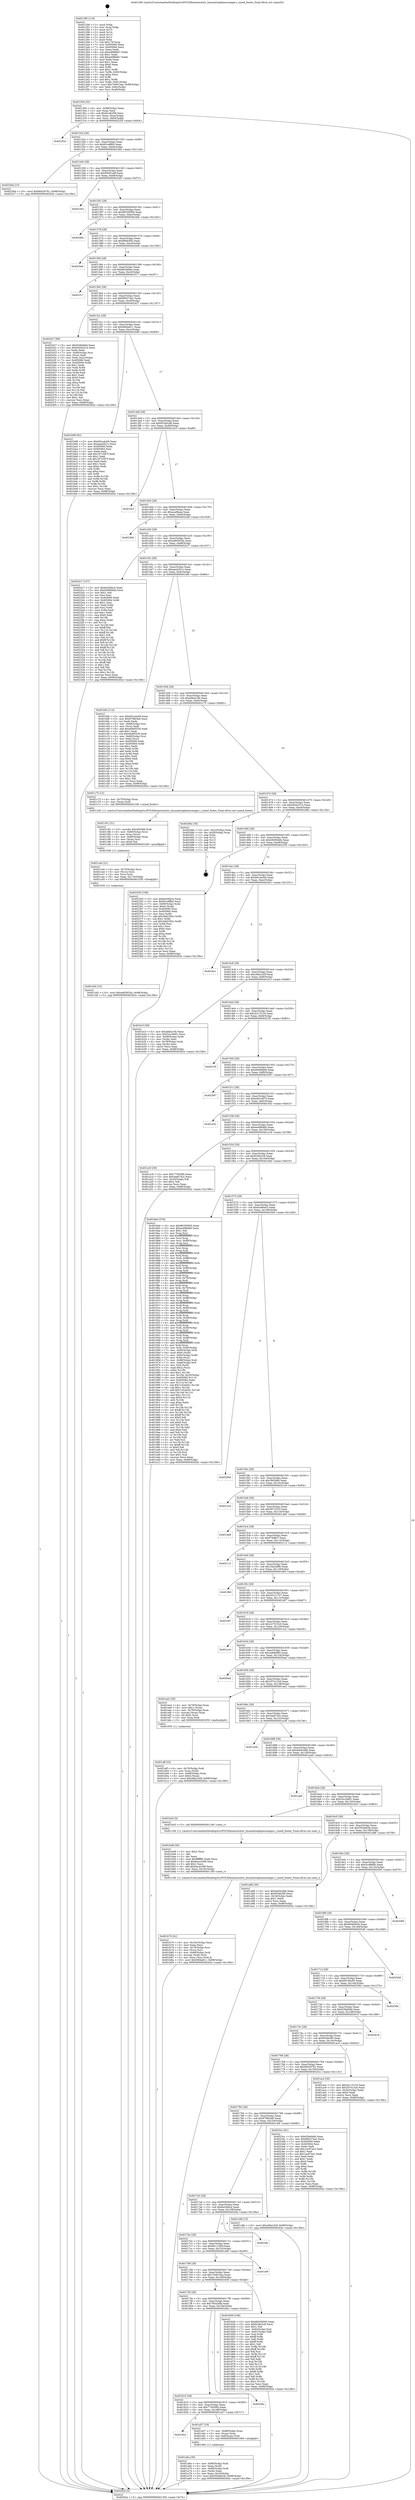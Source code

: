 digraph "0x401290" {
  label = "0x401290 (/mnt/c/Users/mathe/Desktop/tcc/POCII/binaries/extr_linuxnetcephmessenger.c_sizeof_footer_Final-ollvm.out::main(0))"
  labelloc = "t"
  node[shape=record]

  Entry [label="",width=0.3,height=0.3,shape=circle,fillcolor=black,style=filled]
  "0x401304" [label="{
     0x401304 [32]\l
     | [instrs]\l
     &nbsp;&nbsp;0x401304 \<+6\>: mov -0x98(%rbp),%eax\l
     &nbsp;&nbsp;0x40130a \<+2\>: mov %eax,%ecx\l
     &nbsp;&nbsp;0x40130c \<+6\>: sub $0x81a8cf36,%ecx\l
     &nbsp;&nbsp;0x401312 \<+6\>: mov %eax,-0xac(%rbp)\l
     &nbsp;&nbsp;0x401318 \<+6\>: mov %ecx,-0xb0(%rbp)\l
     &nbsp;&nbsp;0x40131e \<+6\>: je 000000000040225d \<main+0xfcd\>\l
  }"]
  "0x40225d" [label="{
     0x40225d\l
  }", style=dashed]
  "0x401324" [label="{
     0x401324 [28]\l
     | [instrs]\l
     &nbsp;&nbsp;0x401324 \<+5\>: jmp 0000000000401329 \<main+0x99\>\l
     &nbsp;&nbsp;0x401329 \<+6\>: mov -0xac(%rbp),%eax\l
     &nbsp;&nbsp;0x40132f \<+5\>: sub $0x81e4ffd4,%eax\l
     &nbsp;&nbsp;0x401334 \<+6\>: mov %eax,-0xb4(%rbp)\l
     &nbsp;&nbsp;0x40133a \<+6\>: je 00000000004023bd \<main+0x112d\>\l
  }"]
  Exit [label="",width=0.3,height=0.3,shape=circle,fillcolor=black,style=filled,peripheries=2]
  "0x4023bd" [label="{
     0x4023bd [15]\l
     | [instrs]\l
     &nbsp;&nbsp;0x4023bd \<+10\>: movl $0x66430761,-0x98(%rbp)\l
     &nbsp;&nbsp;0x4023c7 \<+5\>: jmp 000000000040262e \<main+0x139e\>\l
  }"]
  "0x401340" [label="{
     0x401340 [28]\l
     | [instrs]\l
     &nbsp;&nbsp;0x401340 \<+5\>: jmp 0000000000401345 \<main+0xb5\>\l
     &nbsp;&nbsp;0x401345 \<+6\>: mov -0xac(%rbp),%eax\l
     &nbsp;&nbsp;0x40134b \<+5\>: sub $0x83001a0f,%eax\l
     &nbsp;&nbsp;0x401350 \<+6\>: mov %eax,-0xb8(%rbp)\l
     &nbsp;&nbsp;0x401356 \<+6\>: je 0000000000402202 \<main+0xf72\>\l
  }"]
  "0x401cb5" [label="{
     0x401cb5 [15]\l
     | [instrs]\l
     &nbsp;&nbsp;0x401cb5 \<+10\>: movl $0xad65925a,-0x98(%rbp)\l
     &nbsp;&nbsp;0x401cbf \<+5\>: jmp 000000000040262e \<main+0x139e\>\l
  }"]
  "0x402202" [label="{
     0x402202\l
  }", style=dashed]
  "0x40135c" [label="{
     0x40135c [28]\l
     | [instrs]\l
     &nbsp;&nbsp;0x40135c \<+5\>: jmp 0000000000401361 \<main+0xd1\>\l
     &nbsp;&nbsp;0x401361 \<+6\>: mov -0xac(%rbp),%eax\l
     &nbsp;&nbsp;0x401367 \<+5\>: sub $0x86358595,%eax\l
     &nbsp;&nbsp;0x40136c \<+6\>: mov %eax,-0xbc(%rbp)\l
     &nbsp;&nbsp;0x401372 \<+6\>: je 000000000040249c \<main+0x120c\>\l
  }"]
  "0x401ca0" [label="{
     0x401ca0 [21]\l
     | [instrs]\l
     &nbsp;&nbsp;0x401ca0 \<+4\>: mov -0x70(%rbp),%rcx\l
     &nbsp;&nbsp;0x401ca4 \<+3\>: mov (%rcx),%rcx\l
     &nbsp;&nbsp;0x401ca7 \<+3\>: mov %rcx,%rdi\l
     &nbsp;&nbsp;0x401caa \<+6\>: mov %eax,-0x170(%rbp)\l
     &nbsp;&nbsp;0x401cb0 \<+5\>: call 0000000000401030 \<free@plt\>\l
     | [calls]\l
     &nbsp;&nbsp;0x401030 \{1\} (unknown)\l
  }"]
  "0x40249c" [label="{
     0x40249c\l
  }", style=dashed]
  "0x401378" [label="{
     0x401378 [28]\l
     | [instrs]\l
     &nbsp;&nbsp;0x401378 \<+5\>: jmp 000000000040137d \<main+0xed\>\l
     &nbsp;&nbsp;0x40137d \<+6\>: mov -0xac(%rbp),%eax\l
     &nbsp;&nbsp;0x401383 \<+5\>: sub $0x89bfcf05,%eax\l
     &nbsp;&nbsp;0x401388 \<+6\>: mov %eax,-0xc0(%rbp)\l
     &nbsp;&nbsp;0x40138e \<+6\>: je 00000000004025e6 \<main+0x1356\>\l
  }"]
  "0x401c81" [label="{
     0x401c81 [31]\l
     | [instrs]\l
     &nbsp;&nbsp;0x401c81 \<+10\>: movabs $0x4030d6,%rdi\l
     &nbsp;&nbsp;0x401c8b \<+4\>: mov -0x60(%rbp),%rcx\l
     &nbsp;&nbsp;0x401c8f \<+3\>: mov %rax,(%rcx)\l
     &nbsp;&nbsp;0x401c92 \<+4\>: mov -0x60(%rbp),%rax\l
     &nbsp;&nbsp;0x401c96 \<+3\>: mov (%rax),%rsi\l
     &nbsp;&nbsp;0x401c99 \<+2\>: mov $0x0,%al\l
     &nbsp;&nbsp;0x401c9b \<+5\>: call 0000000000401040 \<printf@plt\>\l
     | [calls]\l
     &nbsp;&nbsp;0x401040 \{1\} (unknown)\l
  }"]
  "0x4025e6" [label="{
     0x4025e6\l
  }", style=dashed]
  "0x401394" [label="{
     0x401394 [28]\l
     | [instrs]\l
     &nbsp;&nbsp;0x401394 \<+5\>: jmp 0000000000401399 \<main+0x109\>\l
     &nbsp;&nbsp;0x401399 \<+6\>: mov -0xac(%rbp),%eax\l
     &nbsp;&nbsp;0x40139f \<+5\>: sub $0x8a546faa,%eax\l
     &nbsp;&nbsp;0x4013a4 \<+6\>: mov %eax,-0xc4(%rbp)\l
     &nbsp;&nbsp;0x4013aa \<+6\>: je 0000000000401f17 \<main+0xc87\>\l
  }"]
  "0x401b70" [label="{
     0x401b70 [41]\l
     | [instrs]\l
     &nbsp;&nbsp;0x401b70 \<+6\>: mov -0x16c(%rbp),%ecx\l
     &nbsp;&nbsp;0x401b76 \<+3\>: imul %eax,%ecx\l
     &nbsp;&nbsp;0x401b79 \<+4\>: mov -0x70(%rbp),%rsi\l
     &nbsp;&nbsp;0x401b7d \<+3\>: mov (%rsi),%rsi\l
     &nbsp;&nbsp;0x401b80 \<+4\>: mov -0x68(%rbp),%rdi\l
     &nbsp;&nbsp;0x401b84 \<+3\>: movslq (%rdi),%rdi\l
     &nbsp;&nbsp;0x401b87 \<+3\>: mov %ecx,(%rsi,%rdi,4)\l
     &nbsp;&nbsp;0x401b8a \<+10\>: movl $0x94f4a811,-0x98(%rbp)\l
     &nbsp;&nbsp;0x401b94 \<+5\>: jmp 000000000040262e \<main+0x139e\>\l
  }"]
  "0x401f17" [label="{
     0x401f17\l
  }", style=dashed]
  "0x4013b0" [label="{
     0x4013b0 [28]\l
     | [instrs]\l
     &nbsp;&nbsp;0x4013b0 \<+5\>: jmp 00000000004013b5 \<main+0x125\>\l
     &nbsp;&nbsp;0x4013b5 \<+6\>: mov -0xac(%rbp),%eax\l
     &nbsp;&nbsp;0x4013bb \<+5\>: sub $0x90b374a2,%eax\l
     &nbsp;&nbsp;0x4013c0 \<+6\>: mov %eax,-0xc8(%rbp)\l
     &nbsp;&nbsp;0x4013c6 \<+6\>: je 0000000000402427 \<main+0x1197\>\l
  }"]
  "0x401b48" [label="{
     0x401b48 [40]\l
     | [instrs]\l
     &nbsp;&nbsp;0x401b48 \<+5\>: mov $0x2,%ecx\l
     &nbsp;&nbsp;0x401b4d \<+1\>: cltd\l
     &nbsp;&nbsp;0x401b4e \<+2\>: idiv %ecx\l
     &nbsp;&nbsp;0x401b50 \<+6\>: imul $0xfffffffe,%edx,%ecx\l
     &nbsp;&nbsp;0x401b56 \<+6\>: sub $0xbeca3c98,%ecx\l
     &nbsp;&nbsp;0x401b5c \<+3\>: add $0x1,%ecx\l
     &nbsp;&nbsp;0x401b5f \<+6\>: add $0xbeca3c98,%ecx\l
     &nbsp;&nbsp;0x401b65 \<+6\>: mov %ecx,-0x16c(%rbp)\l
     &nbsp;&nbsp;0x401b6b \<+5\>: call 0000000000401160 \<next_i\>\l
     | [calls]\l
     &nbsp;&nbsp;0x401160 \{1\} (/mnt/c/Users/mathe/Desktop/tcc/POCII/binaries/extr_linuxnetcephmessenger.c_sizeof_footer_Final-ollvm.out::next_i)\l
  }"]
  "0x402427" [label="{
     0x402427 [99]\l
     | [instrs]\l
     &nbsp;&nbsp;0x402427 \<+5\>: mov $0x628ef44b,%eax\l
     &nbsp;&nbsp;0x40242c \<+5\>: mov $0xb4442514,%ecx\l
     &nbsp;&nbsp;0x402431 \<+2\>: xor %edx,%edx\l
     &nbsp;&nbsp;0x402433 \<+7\>: mov -0x90(%rbp),%rsi\l
     &nbsp;&nbsp;0x40243a \<+2\>: mov (%rsi),%edi\l
     &nbsp;&nbsp;0x40243c \<+3\>: mov %edi,-0x2c(%rbp)\l
     &nbsp;&nbsp;0x40243f \<+7\>: mov 0x405060,%edi\l
     &nbsp;&nbsp;0x402446 \<+8\>: mov 0x405064,%r8d\l
     &nbsp;&nbsp;0x40244e \<+3\>: sub $0x1,%edx\l
     &nbsp;&nbsp;0x402451 \<+3\>: mov %edi,%r9d\l
     &nbsp;&nbsp;0x402454 \<+3\>: add %edx,%r9d\l
     &nbsp;&nbsp;0x402457 \<+4\>: imul %r9d,%edi\l
     &nbsp;&nbsp;0x40245b \<+3\>: and $0x1,%edi\l
     &nbsp;&nbsp;0x40245e \<+3\>: cmp $0x0,%edi\l
     &nbsp;&nbsp;0x402461 \<+4\>: sete %r10b\l
     &nbsp;&nbsp;0x402465 \<+4\>: cmp $0xa,%r8d\l
     &nbsp;&nbsp;0x402469 \<+4\>: setl %r11b\l
     &nbsp;&nbsp;0x40246d \<+3\>: mov %r10b,%bl\l
     &nbsp;&nbsp;0x402470 \<+3\>: and %r11b,%bl\l
     &nbsp;&nbsp;0x402473 \<+3\>: xor %r11b,%r10b\l
     &nbsp;&nbsp;0x402476 \<+3\>: or %r10b,%bl\l
     &nbsp;&nbsp;0x402479 \<+3\>: test $0x1,%bl\l
     &nbsp;&nbsp;0x40247c \<+3\>: cmovne %ecx,%eax\l
     &nbsp;&nbsp;0x40247f \<+6\>: mov %eax,-0x98(%rbp)\l
     &nbsp;&nbsp;0x402485 \<+5\>: jmp 000000000040262e \<main+0x139e\>\l
  }"]
  "0x4013cc" [label="{
     0x4013cc [28]\l
     | [instrs]\l
     &nbsp;&nbsp;0x4013cc \<+5\>: jmp 00000000004013d1 \<main+0x141\>\l
     &nbsp;&nbsp;0x4013d1 \<+6\>: mov -0xac(%rbp),%eax\l
     &nbsp;&nbsp;0x4013d7 \<+5\>: sub $0x94f4a811,%eax\l
     &nbsp;&nbsp;0x4013dc \<+6\>: mov %eax,-0xcc(%rbp)\l
     &nbsp;&nbsp;0x4013e2 \<+6\>: je 0000000000401b99 \<main+0x909\>\l
  }"]
  "0x401aff" [label="{
     0x401aff [32]\l
     | [instrs]\l
     &nbsp;&nbsp;0x401aff \<+4\>: mov -0x70(%rbp),%rdi\l
     &nbsp;&nbsp;0x401b03 \<+3\>: mov %rax,(%rdi)\l
     &nbsp;&nbsp;0x401b06 \<+4\>: mov -0x68(%rbp),%rax\l
     &nbsp;&nbsp;0x401b0a \<+6\>: movl $0x0,(%rax)\l
     &nbsp;&nbsp;0x401b10 \<+10\>: movl $0xc66a1b5f,-0x98(%rbp)\l
     &nbsp;&nbsp;0x401b1a \<+5\>: jmp 000000000040262e \<main+0x139e\>\l
  }"]
  "0x401b99" [label="{
     0x401b99 [91]\l
     | [instrs]\l
     &nbsp;&nbsp;0x401b99 \<+5\>: mov $0xb91a4cb9,%eax\l
     &nbsp;&nbsp;0x401b9e \<+5\>: mov $0xaea5d21c,%ecx\l
     &nbsp;&nbsp;0x401ba3 \<+7\>: mov 0x405060,%edx\l
     &nbsp;&nbsp;0x401baa \<+7\>: mov 0x405064,%esi\l
     &nbsp;&nbsp;0x401bb1 \<+2\>: mov %edx,%edi\l
     &nbsp;&nbsp;0x401bb3 \<+6\>: add $0x1872587f,%edi\l
     &nbsp;&nbsp;0x401bb9 \<+3\>: sub $0x1,%edi\l
     &nbsp;&nbsp;0x401bbc \<+6\>: sub $0x1872587f,%edi\l
     &nbsp;&nbsp;0x401bc2 \<+3\>: imul %edi,%edx\l
     &nbsp;&nbsp;0x401bc5 \<+3\>: and $0x1,%edx\l
     &nbsp;&nbsp;0x401bc8 \<+3\>: cmp $0x0,%edx\l
     &nbsp;&nbsp;0x401bcb \<+4\>: sete %r8b\l
     &nbsp;&nbsp;0x401bcf \<+3\>: cmp $0xa,%esi\l
     &nbsp;&nbsp;0x401bd2 \<+4\>: setl %r9b\l
     &nbsp;&nbsp;0x401bd6 \<+3\>: mov %r8b,%r10b\l
     &nbsp;&nbsp;0x401bd9 \<+3\>: and %r9b,%r10b\l
     &nbsp;&nbsp;0x401bdc \<+3\>: xor %r9b,%r8b\l
     &nbsp;&nbsp;0x401bdf \<+3\>: or %r8b,%r10b\l
     &nbsp;&nbsp;0x401be2 \<+4\>: test $0x1,%r10b\l
     &nbsp;&nbsp;0x401be6 \<+3\>: cmovne %ecx,%eax\l
     &nbsp;&nbsp;0x401be9 \<+6\>: mov %eax,-0x98(%rbp)\l
     &nbsp;&nbsp;0x401bef \<+5\>: jmp 000000000040262e \<main+0x139e\>\l
  }"]
  "0x4013e8" [label="{
     0x4013e8 [28]\l
     | [instrs]\l
     &nbsp;&nbsp;0x4013e8 \<+5\>: jmp 00000000004013ed \<main+0x15d\>\l
     &nbsp;&nbsp;0x4013ed \<+6\>: mov -0xac(%rbp),%eax\l
     &nbsp;&nbsp;0x4013f3 \<+5\>: sub $0x953e5cd8,%eax\l
     &nbsp;&nbsp;0x4013f8 \<+6\>: mov %eax,-0xd0(%rbp)\l
     &nbsp;&nbsp;0x4013fe \<+6\>: je 0000000000401d1f \<main+0xa8f\>\l
  }"]
  "0x401a6a" [label="{
     0x401a6a [30]\l
     | [instrs]\l
     &nbsp;&nbsp;0x401a6a \<+4\>: mov -0x80(%rbp),%rdi\l
     &nbsp;&nbsp;0x401a6e \<+2\>: mov %eax,(%rdi)\l
     &nbsp;&nbsp;0x401a70 \<+4\>: mov -0x80(%rbp),%rdi\l
     &nbsp;&nbsp;0x401a74 \<+2\>: mov (%rdi),%eax\l
     &nbsp;&nbsp;0x401a76 \<+3\>: mov %eax,-0x34(%rbp)\l
     &nbsp;&nbsp;0x401a79 \<+10\>: movl $0x593ebb3b,-0x98(%rbp)\l
     &nbsp;&nbsp;0x401a83 \<+5\>: jmp 000000000040262e \<main+0x139e\>\l
  }"]
  "0x401d1f" [label="{
     0x401d1f\l
  }", style=dashed]
  "0x401404" [label="{
     0x401404 [28]\l
     | [instrs]\l
     &nbsp;&nbsp;0x401404 \<+5\>: jmp 0000000000401409 \<main+0x179\>\l
     &nbsp;&nbsp;0x401409 \<+6\>: mov -0xac(%rbp),%eax\l
     &nbsp;&nbsp;0x40140f \<+5\>: sub $0xacaf6aea,%eax\l
     &nbsp;&nbsp;0x401414 \<+6\>: mov %eax,-0xd4(%rbp)\l
     &nbsp;&nbsp;0x40141a \<+6\>: je 00000000004022b8 \<main+0x1028\>\l
  }"]
  "0x40182c" [label="{
     0x40182c\l
  }", style=dashed]
  "0x4022b8" [label="{
     0x4022b8\l
  }", style=dashed]
  "0x401420" [label="{
     0x401420 [28]\l
     | [instrs]\l
     &nbsp;&nbsp;0x401420 \<+5\>: jmp 0000000000401425 \<main+0x195\>\l
     &nbsp;&nbsp;0x401425 \<+6\>: mov -0xac(%rbp),%eax\l
     &nbsp;&nbsp;0x40142b \<+5\>: sub $0xad65925a,%eax\l
     &nbsp;&nbsp;0x401430 \<+6\>: mov %eax,-0xd8(%rbp)\l
     &nbsp;&nbsp;0x401436 \<+6\>: je 00000000004022c7 \<main+0x1037\>\l
  }"]
  "0x401a57" [label="{
     0x401a57 [19]\l
     | [instrs]\l
     &nbsp;&nbsp;0x401a57 \<+7\>: mov -0x88(%rbp),%rax\l
     &nbsp;&nbsp;0x401a5e \<+3\>: mov (%rax),%rax\l
     &nbsp;&nbsp;0x401a61 \<+4\>: mov 0x8(%rax),%rdi\l
     &nbsp;&nbsp;0x401a65 \<+5\>: call 0000000000401060 \<atoi@plt\>\l
     | [calls]\l
     &nbsp;&nbsp;0x401060 \{1\} (unknown)\l
  }"]
  "0x4022c7" [label="{
     0x4022c7 [137]\l
     | [instrs]\l
     &nbsp;&nbsp;0x4022c7 \<+5\>: mov $0x6a26fac4,%eax\l
     &nbsp;&nbsp;0x4022cc \<+5\>: mov $0xb5690dd4,%ecx\l
     &nbsp;&nbsp;0x4022d1 \<+2\>: mov $0x1,%dl\l
     &nbsp;&nbsp;0x4022d3 \<+2\>: xor %esi,%esi\l
     &nbsp;&nbsp;0x4022d5 \<+7\>: mov 0x405060,%edi\l
     &nbsp;&nbsp;0x4022dc \<+8\>: mov 0x405064,%r8d\l
     &nbsp;&nbsp;0x4022e4 \<+3\>: sub $0x1,%esi\l
     &nbsp;&nbsp;0x4022e7 \<+3\>: mov %edi,%r9d\l
     &nbsp;&nbsp;0x4022ea \<+3\>: add %esi,%r9d\l
     &nbsp;&nbsp;0x4022ed \<+4\>: imul %r9d,%edi\l
     &nbsp;&nbsp;0x4022f1 \<+3\>: and $0x1,%edi\l
     &nbsp;&nbsp;0x4022f4 \<+3\>: cmp $0x0,%edi\l
     &nbsp;&nbsp;0x4022f7 \<+4\>: sete %r10b\l
     &nbsp;&nbsp;0x4022fb \<+4\>: cmp $0xa,%r8d\l
     &nbsp;&nbsp;0x4022ff \<+4\>: setl %r11b\l
     &nbsp;&nbsp;0x402303 \<+3\>: mov %r10b,%bl\l
     &nbsp;&nbsp;0x402306 \<+3\>: xor $0xff,%bl\l
     &nbsp;&nbsp;0x402309 \<+3\>: mov %r11b,%r14b\l
     &nbsp;&nbsp;0x40230c \<+4\>: xor $0xff,%r14b\l
     &nbsp;&nbsp;0x402310 \<+3\>: xor $0x1,%dl\l
     &nbsp;&nbsp;0x402313 \<+3\>: mov %bl,%r15b\l
     &nbsp;&nbsp;0x402316 \<+4\>: and $0xff,%r15b\l
     &nbsp;&nbsp;0x40231a \<+3\>: and %dl,%r10b\l
     &nbsp;&nbsp;0x40231d \<+3\>: mov %r14b,%r12b\l
     &nbsp;&nbsp;0x402320 \<+4\>: and $0xff,%r12b\l
     &nbsp;&nbsp;0x402324 \<+3\>: and %dl,%r11b\l
     &nbsp;&nbsp;0x402327 \<+3\>: or %r10b,%r15b\l
     &nbsp;&nbsp;0x40232a \<+3\>: or %r11b,%r12b\l
     &nbsp;&nbsp;0x40232d \<+3\>: xor %r12b,%r15b\l
     &nbsp;&nbsp;0x402330 \<+3\>: or %r14b,%bl\l
     &nbsp;&nbsp;0x402333 \<+3\>: xor $0xff,%bl\l
     &nbsp;&nbsp;0x402336 \<+3\>: or $0x1,%dl\l
     &nbsp;&nbsp;0x402339 \<+2\>: and %dl,%bl\l
     &nbsp;&nbsp;0x40233b \<+3\>: or %bl,%r15b\l
     &nbsp;&nbsp;0x40233e \<+4\>: test $0x1,%r15b\l
     &nbsp;&nbsp;0x402342 \<+3\>: cmovne %ecx,%eax\l
     &nbsp;&nbsp;0x402345 \<+6\>: mov %eax,-0x98(%rbp)\l
     &nbsp;&nbsp;0x40234b \<+5\>: jmp 000000000040262e \<main+0x139e\>\l
  }"]
  "0x40143c" [label="{
     0x40143c [28]\l
     | [instrs]\l
     &nbsp;&nbsp;0x40143c \<+5\>: jmp 0000000000401441 \<main+0x1b1\>\l
     &nbsp;&nbsp;0x401441 \<+6\>: mov -0xac(%rbp),%eax\l
     &nbsp;&nbsp;0x401447 \<+5\>: sub $0xaea5d21c,%eax\l
     &nbsp;&nbsp;0x40144c \<+6\>: mov %eax,-0xdc(%rbp)\l
     &nbsp;&nbsp;0x401452 \<+6\>: je 0000000000401bf4 \<main+0x964\>\l
  }"]
  "0x401810" [label="{
     0x401810 [28]\l
     | [instrs]\l
     &nbsp;&nbsp;0x401810 \<+5\>: jmp 0000000000401815 \<main+0x585\>\l
     &nbsp;&nbsp;0x401815 \<+6\>: mov -0xac(%rbp),%eax\l
     &nbsp;&nbsp;0x40181b \<+5\>: sub $0x773630f4,%eax\l
     &nbsp;&nbsp;0x401820 \<+6\>: mov %eax,-0x168(%rbp)\l
     &nbsp;&nbsp;0x401826 \<+6\>: je 0000000000401a57 \<main+0x7c7\>\l
  }"]
  "0x401bf4" [label="{
     0x401bf4 [114]\l
     | [instrs]\l
     &nbsp;&nbsp;0x401bf4 \<+5\>: mov $0xb91a4cb9,%eax\l
     &nbsp;&nbsp;0x401bf9 \<+5\>: mov $0x67f9b3e8,%ecx\l
     &nbsp;&nbsp;0x401bfe \<+2\>: xor %edx,%edx\l
     &nbsp;&nbsp;0x401c00 \<+4\>: mov -0x68(%rbp),%rsi\l
     &nbsp;&nbsp;0x401c04 \<+2\>: mov (%rsi),%edi\l
     &nbsp;&nbsp;0x401c06 \<+6\>: add $0xe8485530,%edi\l
     &nbsp;&nbsp;0x401c0c \<+3\>: add $0x1,%edi\l
     &nbsp;&nbsp;0x401c0f \<+6\>: sub $0xe8485530,%edi\l
     &nbsp;&nbsp;0x401c15 \<+4\>: mov -0x68(%rbp),%rsi\l
     &nbsp;&nbsp;0x401c19 \<+2\>: mov %edi,(%rsi)\l
     &nbsp;&nbsp;0x401c1b \<+7\>: mov 0x405060,%edi\l
     &nbsp;&nbsp;0x401c22 \<+8\>: mov 0x405064,%r8d\l
     &nbsp;&nbsp;0x401c2a \<+3\>: sub $0x1,%edx\l
     &nbsp;&nbsp;0x401c2d \<+3\>: mov %edi,%r9d\l
     &nbsp;&nbsp;0x401c30 \<+3\>: add %edx,%r9d\l
     &nbsp;&nbsp;0x401c33 \<+4\>: imul %r9d,%edi\l
     &nbsp;&nbsp;0x401c37 \<+3\>: and $0x1,%edi\l
     &nbsp;&nbsp;0x401c3a \<+3\>: cmp $0x0,%edi\l
     &nbsp;&nbsp;0x401c3d \<+4\>: sete %r10b\l
     &nbsp;&nbsp;0x401c41 \<+4\>: cmp $0xa,%r8d\l
     &nbsp;&nbsp;0x401c45 \<+4\>: setl %r11b\l
     &nbsp;&nbsp;0x401c49 \<+3\>: mov %r10b,%bl\l
     &nbsp;&nbsp;0x401c4c \<+3\>: and %r11b,%bl\l
     &nbsp;&nbsp;0x401c4f \<+3\>: xor %r11b,%r10b\l
     &nbsp;&nbsp;0x401c52 \<+3\>: or %r10b,%bl\l
     &nbsp;&nbsp;0x401c55 \<+3\>: test $0x1,%bl\l
     &nbsp;&nbsp;0x401c58 \<+3\>: cmovne %ecx,%eax\l
     &nbsp;&nbsp;0x401c5b \<+6\>: mov %eax,-0x98(%rbp)\l
     &nbsp;&nbsp;0x401c61 \<+5\>: jmp 000000000040262e \<main+0x139e\>\l
  }"]
  "0x401458" [label="{
     0x401458 [28]\l
     | [instrs]\l
     &nbsp;&nbsp;0x401458 \<+5\>: jmp 000000000040145d \<main+0x1cd\>\l
     &nbsp;&nbsp;0x40145d \<+6\>: mov -0xac(%rbp),%eax\l
     &nbsp;&nbsp;0x401463 \<+5\>: sub $0xafde2c5b,%eax\l
     &nbsp;&nbsp;0x401468 \<+6\>: mov %eax,-0xe0(%rbp)\l
     &nbsp;&nbsp;0x40146e \<+6\>: je 0000000000401c75 \<main+0x9e5\>\l
  }"]
  "0x4020bc" [label="{
     0x4020bc\l
  }", style=dashed]
  "0x401c75" [label="{
     0x401c75 [12]\l
     | [instrs]\l
     &nbsp;&nbsp;0x401c75 \<+4\>: mov -0x70(%rbp),%rax\l
     &nbsp;&nbsp;0x401c79 \<+3\>: mov (%rax),%rdi\l
     &nbsp;&nbsp;0x401c7c \<+5\>: call 0000000000401240 \<sizeof_footer\>\l
     | [calls]\l
     &nbsp;&nbsp;0x401240 \{1\} (/mnt/c/Users/mathe/Desktop/tcc/POCII/binaries/extr_linuxnetcephmessenger.c_sizeof_footer_Final-ollvm.out::sizeof_footer)\l
  }"]
  "0x401474" [label="{
     0x401474 [28]\l
     | [instrs]\l
     &nbsp;&nbsp;0x401474 \<+5\>: jmp 0000000000401479 \<main+0x1e9\>\l
     &nbsp;&nbsp;0x401479 \<+6\>: mov -0xac(%rbp),%eax\l
     &nbsp;&nbsp;0x40147f \<+5\>: sub $0xb4442514,%eax\l
     &nbsp;&nbsp;0x401484 \<+6\>: mov %eax,-0xe4(%rbp)\l
     &nbsp;&nbsp;0x40148a \<+6\>: je 000000000040248a \<main+0x11fa\>\l
  }"]
  "0x401290" [label="{
     0x401290 [116]\l
     | [instrs]\l
     &nbsp;&nbsp;0x401290 \<+1\>: push %rbp\l
     &nbsp;&nbsp;0x401291 \<+3\>: mov %rsp,%rbp\l
     &nbsp;&nbsp;0x401294 \<+2\>: push %r15\l
     &nbsp;&nbsp;0x401296 \<+2\>: push %r14\l
     &nbsp;&nbsp;0x401298 \<+2\>: push %r13\l
     &nbsp;&nbsp;0x40129a \<+2\>: push %r12\l
     &nbsp;&nbsp;0x40129c \<+1\>: push %rbx\l
     &nbsp;&nbsp;0x40129d \<+7\>: sub $0x178,%rsp\l
     &nbsp;&nbsp;0x4012a4 \<+7\>: mov 0x405060,%eax\l
     &nbsp;&nbsp;0x4012ab \<+7\>: mov 0x405064,%ecx\l
     &nbsp;&nbsp;0x4012b2 \<+2\>: mov %eax,%edx\l
     &nbsp;&nbsp;0x4012b4 \<+6\>: sub $0xe498b8a7,%edx\l
     &nbsp;&nbsp;0x4012ba \<+3\>: sub $0x1,%edx\l
     &nbsp;&nbsp;0x4012bd \<+6\>: add $0xe498b8a7,%edx\l
     &nbsp;&nbsp;0x4012c3 \<+3\>: imul %edx,%eax\l
     &nbsp;&nbsp;0x4012c6 \<+3\>: and $0x1,%eax\l
     &nbsp;&nbsp;0x4012c9 \<+3\>: cmp $0x0,%eax\l
     &nbsp;&nbsp;0x4012cc \<+4\>: sete %r8b\l
     &nbsp;&nbsp;0x4012d0 \<+4\>: and $0x1,%r8b\l
     &nbsp;&nbsp;0x4012d4 \<+7\>: mov %r8b,-0x92(%rbp)\l
     &nbsp;&nbsp;0x4012db \<+3\>: cmp $0xa,%ecx\l
     &nbsp;&nbsp;0x4012de \<+4\>: setl %r8b\l
     &nbsp;&nbsp;0x4012e2 \<+4\>: and $0x1,%r8b\l
     &nbsp;&nbsp;0x4012e6 \<+7\>: mov %r8b,-0x91(%rbp)\l
     &nbsp;&nbsp;0x4012ed \<+10\>: movl $0x744815aa,-0x98(%rbp)\l
     &nbsp;&nbsp;0x4012f7 \<+6\>: mov %edi,-0x9c(%rbp)\l
     &nbsp;&nbsp;0x4012fd \<+7\>: mov %rsi,-0xa8(%rbp)\l
  }"]
  "0x40248a" [label="{
     0x40248a [18]\l
     | [instrs]\l
     &nbsp;&nbsp;0x40248a \<+3\>: mov -0x2c(%rbp),%eax\l
     &nbsp;&nbsp;0x40248d \<+4\>: lea -0x28(%rbp),%rsp\l
     &nbsp;&nbsp;0x402491 \<+1\>: pop %rbx\l
     &nbsp;&nbsp;0x402492 \<+2\>: pop %r12\l
     &nbsp;&nbsp;0x402494 \<+2\>: pop %r13\l
     &nbsp;&nbsp;0x402496 \<+2\>: pop %r14\l
     &nbsp;&nbsp;0x402498 \<+2\>: pop %r15\l
     &nbsp;&nbsp;0x40249a \<+1\>: pop %rbp\l
     &nbsp;&nbsp;0x40249b \<+1\>: ret\l
  }"]
  "0x401490" [label="{
     0x401490 [28]\l
     | [instrs]\l
     &nbsp;&nbsp;0x401490 \<+5\>: jmp 0000000000401495 \<main+0x205\>\l
     &nbsp;&nbsp;0x401495 \<+6\>: mov -0xac(%rbp),%eax\l
     &nbsp;&nbsp;0x40149b \<+5\>: sub $0xb5690dd4,%eax\l
     &nbsp;&nbsp;0x4014a0 \<+6\>: mov %eax,-0xe8(%rbp)\l
     &nbsp;&nbsp;0x4014a6 \<+6\>: je 0000000000402350 \<main+0x10c0\>\l
  }"]
  "0x40262e" [label="{
     0x40262e [5]\l
     | [instrs]\l
     &nbsp;&nbsp;0x40262e \<+5\>: jmp 0000000000401304 \<main+0x74\>\l
  }"]
  "0x402350" [label="{
     0x402350 [109]\l
     | [instrs]\l
     &nbsp;&nbsp;0x402350 \<+5\>: mov $0x6a26fac4,%eax\l
     &nbsp;&nbsp;0x402355 \<+5\>: mov $0x81e4ffd4,%ecx\l
     &nbsp;&nbsp;0x40235a \<+7\>: mov -0x90(%rbp),%rdx\l
     &nbsp;&nbsp;0x402361 \<+6\>: movl $0x0,(%rdx)\l
     &nbsp;&nbsp;0x402367 \<+7\>: mov 0x405060,%esi\l
     &nbsp;&nbsp;0x40236e \<+7\>: mov 0x405064,%edi\l
     &nbsp;&nbsp;0x402375 \<+3\>: mov %esi,%r8d\l
     &nbsp;&nbsp;0x402378 \<+7\>: add $0x3dd2392c,%r8d\l
     &nbsp;&nbsp;0x40237f \<+4\>: sub $0x1,%r8d\l
     &nbsp;&nbsp;0x402383 \<+7\>: sub $0x3dd2392c,%r8d\l
     &nbsp;&nbsp;0x40238a \<+4\>: imul %r8d,%esi\l
     &nbsp;&nbsp;0x40238e \<+3\>: and $0x1,%esi\l
     &nbsp;&nbsp;0x402391 \<+3\>: cmp $0x0,%esi\l
     &nbsp;&nbsp;0x402394 \<+4\>: sete %r9b\l
     &nbsp;&nbsp;0x402398 \<+3\>: cmp $0xa,%edi\l
     &nbsp;&nbsp;0x40239b \<+4\>: setl %r10b\l
     &nbsp;&nbsp;0x40239f \<+3\>: mov %r9b,%r11b\l
     &nbsp;&nbsp;0x4023a2 \<+3\>: and %r10b,%r11b\l
     &nbsp;&nbsp;0x4023a5 \<+3\>: xor %r10b,%r9b\l
     &nbsp;&nbsp;0x4023a8 \<+3\>: or %r9b,%r11b\l
     &nbsp;&nbsp;0x4023ab \<+4\>: test $0x1,%r11b\l
     &nbsp;&nbsp;0x4023af \<+3\>: cmovne %ecx,%eax\l
     &nbsp;&nbsp;0x4023b2 \<+6\>: mov %eax,-0x98(%rbp)\l
     &nbsp;&nbsp;0x4023b8 \<+5\>: jmp 000000000040262e \<main+0x139e\>\l
  }"]
  "0x4014ac" [label="{
     0x4014ac [28]\l
     | [instrs]\l
     &nbsp;&nbsp;0x4014ac \<+5\>: jmp 00000000004014b1 \<main+0x221\>\l
     &nbsp;&nbsp;0x4014b1 \<+6\>: mov -0xac(%rbp),%eax\l
     &nbsp;&nbsp;0x4014b7 \<+5\>: sub $0xb91a4cb9,%eax\l
     &nbsp;&nbsp;0x4014bc \<+6\>: mov %eax,-0xec(%rbp)\l
     &nbsp;&nbsp;0x4014c2 \<+6\>: je 00000000004024e1 \<main+0x1251\>\l
  }"]
  "0x4017f4" [label="{
     0x4017f4 [28]\l
     | [instrs]\l
     &nbsp;&nbsp;0x4017f4 \<+5\>: jmp 00000000004017f9 \<main+0x569\>\l
     &nbsp;&nbsp;0x4017f9 \<+6\>: mov -0xac(%rbp),%eax\l
     &nbsp;&nbsp;0x4017ff \<+5\>: sub $0x765a3dfa,%eax\l
     &nbsp;&nbsp;0x401804 \<+6\>: mov %eax,-0x164(%rbp)\l
     &nbsp;&nbsp;0x40180a \<+6\>: je 00000000004020bc \<main+0xe2c\>\l
  }"]
  "0x4024e1" [label="{
     0x4024e1\l
  }", style=dashed]
  "0x4014c8" [label="{
     0x4014c8 [28]\l
     | [instrs]\l
     &nbsp;&nbsp;0x4014c8 \<+5\>: jmp 00000000004014cd \<main+0x23d\>\l
     &nbsp;&nbsp;0x4014cd \<+6\>: mov -0xac(%rbp),%eax\l
     &nbsp;&nbsp;0x4014d3 \<+5\>: sub $0xc66a1b5f,%eax\l
     &nbsp;&nbsp;0x4014d8 \<+6\>: mov %eax,-0xf0(%rbp)\l
     &nbsp;&nbsp;0x4014de \<+6\>: je 0000000000401b1f \<main+0x88f\>\l
  }"]
  "0x401836" [label="{
     0x401836 [106]\l
     | [instrs]\l
     &nbsp;&nbsp;0x401836 \<+5\>: mov $0x86358595,%eax\l
     &nbsp;&nbsp;0x40183b \<+5\>: mov $0xfc58c5c8,%ecx\l
     &nbsp;&nbsp;0x401840 \<+2\>: mov $0x1,%dl\l
     &nbsp;&nbsp;0x401842 \<+7\>: mov -0x92(%rbp),%sil\l
     &nbsp;&nbsp;0x401849 \<+7\>: mov -0x91(%rbp),%dil\l
     &nbsp;&nbsp;0x401850 \<+3\>: mov %sil,%r8b\l
     &nbsp;&nbsp;0x401853 \<+4\>: xor $0xff,%r8b\l
     &nbsp;&nbsp;0x401857 \<+3\>: mov %dil,%r9b\l
     &nbsp;&nbsp;0x40185a \<+4\>: xor $0xff,%r9b\l
     &nbsp;&nbsp;0x40185e \<+3\>: xor $0x1,%dl\l
     &nbsp;&nbsp;0x401861 \<+3\>: mov %r8b,%r10b\l
     &nbsp;&nbsp;0x401864 \<+4\>: and $0xff,%r10b\l
     &nbsp;&nbsp;0x401868 \<+3\>: and %dl,%sil\l
     &nbsp;&nbsp;0x40186b \<+3\>: mov %r9b,%r11b\l
     &nbsp;&nbsp;0x40186e \<+4\>: and $0xff,%r11b\l
     &nbsp;&nbsp;0x401872 \<+3\>: and %dl,%dil\l
     &nbsp;&nbsp;0x401875 \<+3\>: or %sil,%r10b\l
     &nbsp;&nbsp;0x401878 \<+3\>: or %dil,%r11b\l
     &nbsp;&nbsp;0x40187b \<+3\>: xor %r11b,%r10b\l
     &nbsp;&nbsp;0x40187e \<+3\>: or %r9b,%r8b\l
     &nbsp;&nbsp;0x401881 \<+4\>: xor $0xff,%r8b\l
     &nbsp;&nbsp;0x401885 \<+3\>: or $0x1,%dl\l
     &nbsp;&nbsp;0x401888 \<+3\>: and %dl,%r8b\l
     &nbsp;&nbsp;0x40188b \<+3\>: or %r8b,%r10b\l
     &nbsp;&nbsp;0x40188e \<+4\>: test $0x1,%r10b\l
     &nbsp;&nbsp;0x401892 \<+3\>: cmovne %ecx,%eax\l
     &nbsp;&nbsp;0x401895 \<+6\>: mov %eax,-0x98(%rbp)\l
     &nbsp;&nbsp;0x40189b \<+5\>: jmp 000000000040262e \<main+0x139e\>\l
  }"]
  "0x401b1f" [label="{
     0x401b1f [36]\l
     | [instrs]\l
     &nbsp;&nbsp;0x401b1f \<+5\>: mov $0xafde2c5b,%eax\l
     &nbsp;&nbsp;0x401b24 \<+5\>: mov $0x52a18e91,%ecx\l
     &nbsp;&nbsp;0x401b29 \<+4\>: mov -0x68(%rbp),%rdx\l
     &nbsp;&nbsp;0x401b2d \<+2\>: mov (%rdx),%esi\l
     &nbsp;&nbsp;0x401b2f \<+4\>: mov -0x78(%rbp),%rdx\l
     &nbsp;&nbsp;0x401b33 \<+2\>: cmp (%rdx),%esi\l
     &nbsp;&nbsp;0x401b35 \<+3\>: cmovl %ecx,%eax\l
     &nbsp;&nbsp;0x401b38 \<+6\>: mov %eax,-0x98(%rbp)\l
     &nbsp;&nbsp;0x401b3e \<+5\>: jmp 000000000040262e \<main+0x139e\>\l
  }"]
  "0x4014e4" [label="{
     0x4014e4 [28]\l
     | [instrs]\l
     &nbsp;&nbsp;0x4014e4 \<+5\>: jmp 00000000004014e9 \<main+0x259\>\l
     &nbsp;&nbsp;0x4014e9 \<+6\>: mov -0xac(%rbp),%eax\l
     &nbsp;&nbsp;0x4014ef \<+5\>: sub $0xcb115124,%eax\l
     &nbsp;&nbsp;0x4014f4 \<+6\>: mov %eax,-0xf4(%rbp)\l
     &nbsp;&nbsp;0x4014fa \<+6\>: je 00000000004021f3 \<main+0xf63\>\l
  }"]
  "0x4017d8" [label="{
     0x4017d8 [28]\l
     | [instrs]\l
     &nbsp;&nbsp;0x4017d8 \<+5\>: jmp 00000000004017dd \<main+0x54d\>\l
     &nbsp;&nbsp;0x4017dd \<+6\>: mov -0xac(%rbp),%eax\l
     &nbsp;&nbsp;0x4017e3 \<+5\>: sub $0x744815aa,%eax\l
     &nbsp;&nbsp;0x4017e8 \<+6\>: mov %eax,-0x160(%rbp)\l
     &nbsp;&nbsp;0x4017ee \<+6\>: je 0000000000401836 \<main+0x5a6\>\l
  }"]
  "0x4021f3" [label="{
     0x4021f3\l
  }", style=dashed]
  "0x401500" [label="{
     0x401500 [28]\l
     | [instrs]\l
     &nbsp;&nbsp;0x401500 \<+5\>: jmp 0000000000401505 \<main+0x275\>\l
     &nbsp;&nbsp;0x401505 \<+6\>: mov -0xac(%rbp),%eax\l
     &nbsp;&nbsp;0x40150b \<+5\>: sub $0xd460bbe8,%eax\l
     &nbsp;&nbsp;0x401510 \<+6\>: mov %eax,-0xf8(%rbp)\l
     &nbsp;&nbsp;0x401516 \<+6\>: je 0000000000402597 \<main+0x1307\>\l
  }"]
  "0x401ef9" [label="{
     0x401ef9\l
  }", style=dashed]
  "0x402597" [label="{
     0x402597\l
  }", style=dashed]
  "0x40151c" [label="{
     0x40151c [28]\l
     | [instrs]\l
     &nbsp;&nbsp;0x40151c \<+5\>: jmp 0000000000401521 \<main+0x291\>\l
     &nbsp;&nbsp;0x401521 \<+6\>: mov -0xac(%rbp),%eax\l
     &nbsp;&nbsp;0x401527 \<+5\>: sub $0xed01dd7d,%eax\l
     &nbsp;&nbsp;0x40152c \<+6\>: mov %eax,-0xfc(%rbp)\l
     &nbsp;&nbsp;0x401532 \<+6\>: je 0000000000401e52 \<main+0xbc2\>\l
  }"]
  "0x4017bc" [label="{
     0x4017bc [28]\l
     | [instrs]\l
     &nbsp;&nbsp;0x4017bc \<+5\>: jmp 00000000004017c1 \<main+0x531\>\l
     &nbsp;&nbsp;0x4017c1 \<+6\>: mov -0xac(%rbp),%eax\l
     &nbsp;&nbsp;0x4017c7 \<+5\>: sub $0x6b113d3f,%eax\l
     &nbsp;&nbsp;0x4017cc \<+6\>: mov %eax,-0x15c(%rbp)\l
     &nbsp;&nbsp;0x4017d2 \<+6\>: je 0000000000401ef9 \<main+0xc69\>\l
  }"]
  "0x401e52" [label="{
     0x401e52\l
  }", style=dashed]
  "0x401538" [label="{
     0x401538 [28]\l
     | [instrs]\l
     &nbsp;&nbsp;0x401538 \<+5\>: jmp 000000000040153d \<main+0x2ad\>\l
     &nbsp;&nbsp;0x40153d \<+6\>: mov -0xac(%rbp),%eax\l
     &nbsp;&nbsp;0x401543 \<+5\>: sub $0xee489dd0,%eax\l
     &nbsp;&nbsp;0x401548 \<+6\>: mov %eax,-0x100(%rbp)\l
     &nbsp;&nbsp;0x40154e \<+6\>: je 0000000000401a18 \<main+0x788\>\l
  }"]
  "0x4025fa" [label="{
     0x4025fa\l
  }", style=dashed]
  "0x401a18" [label="{
     0x401a18 [30]\l
     | [instrs]\l
     &nbsp;&nbsp;0x401a18 \<+5\>: mov $0x773630f4,%eax\l
     &nbsp;&nbsp;0x401a1d \<+5\>: mov $0x3ae6742c,%ecx\l
     &nbsp;&nbsp;0x401a22 \<+3\>: mov -0x35(%rbp),%dl\l
     &nbsp;&nbsp;0x401a25 \<+3\>: test $0x1,%dl\l
     &nbsp;&nbsp;0x401a28 \<+3\>: cmovne %ecx,%eax\l
     &nbsp;&nbsp;0x401a2b \<+6\>: mov %eax,-0x98(%rbp)\l
     &nbsp;&nbsp;0x401a31 \<+5\>: jmp 000000000040262e \<main+0x139e\>\l
  }"]
  "0x401554" [label="{
     0x401554 [28]\l
     | [instrs]\l
     &nbsp;&nbsp;0x401554 \<+5\>: jmp 0000000000401559 \<main+0x2c9\>\l
     &nbsp;&nbsp;0x401559 \<+6\>: mov -0xac(%rbp),%eax\l
     &nbsp;&nbsp;0x40155f \<+5\>: sub $0xfc58c5c8,%eax\l
     &nbsp;&nbsp;0x401564 \<+6\>: mov %eax,-0x104(%rbp)\l
     &nbsp;&nbsp;0x40156a \<+6\>: je 00000000004018a0 \<main+0x610\>\l
  }"]
  "0x4017a0" [label="{
     0x4017a0 [28]\l
     | [instrs]\l
     &nbsp;&nbsp;0x4017a0 \<+5\>: jmp 00000000004017a5 \<main+0x515\>\l
     &nbsp;&nbsp;0x4017a5 \<+6\>: mov -0xac(%rbp),%eax\l
     &nbsp;&nbsp;0x4017ab \<+5\>: sub $0x6a26fac4,%eax\l
     &nbsp;&nbsp;0x4017b0 \<+6\>: mov %eax,-0x158(%rbp)\l
     &nbsp;&nbsp;0x4017b6 \<+6\>: je 00000000004025fa \<main+0x136a\>\l
  }"]
  "0x4018a0" [label="{
     0x4018a0 [376]\l
     | [instrs]\l
     &nbsp;&nbsp;0x4018a0 \<+5\>: mov $0x86358595,%eax\l
     &nbsp;&nbsp;0x4018a5 \<+5\>: mov $0xee489dd0,%ecx\l
     &nbsp;&nbsp;0x4018aa \<+2\>: mov $0x1,%dl\l
     &nbsp;&nbsp;0x4018ac \<+3\>: mov %rsp,%rsi\l
     &nbsp;&nbsp;0x4018af \<+4\>: add $0xfffffffffffffff0,%rsi\l
     &nbsp;&nbsp;0x4018b3 \<+3\>: mov %rsi,%rsp\l
     &nbsp;&nbsp;0x4018b6 \<+7\>: mov %rsi,-0x90(%rbp)\l
     &nbsp;&nbsp;0x4018bd \<+3\>: mov %rsp,%rsi\l
     &nbsp;&nbsp;0x4018c0 \<+4\>: add $0xfffffffffffffff0,%rsi\l
     &nbsp;&nbsp;0x4018c4 \<+3\>: mov %rsi,%rsp\l
     &nbsp;&nbsp;0x4018c7 \<+3\>: mov %rsp,%rdi\l
     &nbsp;&nbsp;0x4018ca \<+4\>: add $0xfffffffffffffff0,%rdi\l
     &nbsp;&nbsp;0x4018ce \<+3\>: mov %rdi,%rsp\l
     &nbsp;&nbsp;0x4018d1 \<+7\>: mov %rdi,-0x88(%rbp)\l
     &nbsp;&nbsp;0x4018d8 \<+3\>: mov %rsp,%rdi\l
     &nbsp;&nbsp;0x4018db \<+4\>: add $0xfffffffffffffff0,%rdi\l
     &nbsp;&nbsp;0x4018df \<+3\>: mov %rdi,%rsp\l
     &nbsp;&nbsp;0x4018e2 \<+4\>: mov %rdi,-0x80(%rbp)\l
     &nbsp;&nbsp;0x4018e6 \<+3\>: mov %rsp,%rdi\l
     &nbsp;&nbsp;0x4018e9 \<+4\>: add $0xfffffffffffffff0,%rdi\l
     &nbsp;&nbsp;0x4018ed \<+3\>: mov %rdi,%rsp\l
     &nbsp;&nbsp;0x4018f0 \<+4\>: mov %rdi,-0x78(%rbp)\l
     &nbsp;&nbsp;0x4018f4 \<+3\>: mov %rsp,%rdi\l
     &nbsp;&nbsp;0x4018f7 \<+4\>: add $0xfffffffffffffff0,%rdi\l
     &nbsp;&nbsp;0x4018fb \<+3\>: mov %rdi,%rsp\l
     &nbsp;&nbsp;0x4018fe \<+4\>: mov %rdi,-0x70(%rbp)\l
     &nbsp;&nbsp;0x401902 \<+3\>: mov %rsp,%rdi\l
     &nbsp;&nbsp;0x401905 \<+4\>: add $0xfffffffffffffff0,%rdi\l
     &nbsp;&nbsp;0x401909 \<+3\>: mov %rdi,%rsp\l
     &nbsp;&nbsp;0x40190c \<+4\>: mov %rdi,-0x68(%rbp)\l
     &nbsp;&nbsp;0x401910 \<+3\>: mov %rsp,%rdi\l
     &nbsp;&nbsp;0x401913 \<+4\>: add $0xfffffffffffffff0,%rdi\l
     &nbsp;&nbsp;0x401917 \<+3\>: mov %rdi,%rsp\l
     &nbsp;&nbsp;0x40191a \<+4\>: mov %rdi,-0x60(%rbp)\l
     &nbsp;&nbsp;0x40191e \<+3\>: mov %rsp,%rdi\l
     &nbsp;&nbsp;0x401921 \<+4\>: add $0xfffffffffffffff0,%rdi\l
     &nbsp;&nbsp;0x401925 \<+3\>: mov %rdi,%rsp\l
     &nbsp;&nbsp;0x401928 \<+4\>: mov %rdi,-0x58(%rbp)\l
     &nbsp;&nbsp;0x40192c \<+3\>: mov %rsp,%rdi\l
     &nbsp;&nbsp;0x40192f \<+4\>: add $0xfffffffffffffff0,%rdi\l
     &nbsp;&nbsp;0x401933 \<+3\>: mov %rdi,%rsp\l
     &nbsp;&nbsp;0x401936 \<+4\>: mov %rdi,-0x50(%rbp)\l
     &nbsp;&nbsp;0x40193a \<+3\>: mov %rsp,%rdi\l
     &nbsp;&nbsp;0x40193d \<+4\>: add $0xfffffffffffffff0,%rdi\l
     &nbsp;&nbsp;0x401941 \<+3\>: mov %rdi,%rsp\l
     &nbsp;&nbsp;0x401944 \<+4\>: mov %rdi,-0x48(%rbp)\l
     &nbsp;&nbsp;0x401948 \<+3\>: mov %rsp,%rdi\l
     &nbsp;&nbsp;0x40194b \<+4\>: add $0xfffffffffffffff0,%rdi\l
     &nbsp;&nbsp;0x40194f \<+3\>: mov %rdi,%rsp\l
     &nbsp;&nbsp;0x401952 \<+4\>: mov %rdi,-0x40(%rbp)\l
     &nbsp;&nbsp;0x401956 \<+7\>: mov -0x90(%rbp),%rdi\l
     &nbsp;&nbsp;0x40195d \<+6\>: movl $0x0,(%rdi)\l
     &nbsp;&nbsp;0x401963 \<+7\>: mov -0x9c(%rbp),%r8d\l
     &nbsp;&nbsp;0x40196a \<+3\>: mov %r8d,(%rsi)\l
     &nbsp;&nbsp;0x40196d \<+7\>: mov -0x88(%rbp),%rdi\l
     &nbsp;&nbsp;0x401974 \<+7\>: mov -0xa8(%rbp),%r9\l
     &nbsp;&nbsp;0x40197b \<+3\>: mov %r9,(%rdi)\l
     &nbsp;&nbsp;0x40197e \<+3\>: cmpl $0x2,(%rsi)\l
     &nbsp;&nbsp;0x401981 \<+4\>: setne %r10b\l
     &nbsp;&nbsp;0x401985 \<+4\>: and $0x1,%r10b\l
     &nbsp;&nbsp;0x401989 \<+4\>: mov %r10b,-0x35(%rbp)\l
     &nbsp;&nbsp;0x40198d \<+8\>: mov 0x405060,%r11d\l
     &nbsp;&nbsp;0x401995 \<+7\>: mov 0x405064,%ebx\l
     &nbsp;&nbsp;0x40199c \<+3\>: mov %r11d,%r14d\l
     &nbsp;&nbsp;0x40199f \<+7\>: sub $0x7c42a041,%r14d\l
     &nbsp;&nbsp;0x4019a6 \<+4\>: sub $0x1,%r14d\l
     &nbsp;&nbsp;0x4019aa \<+7\>: add $0x7c42a041,%r14d\l
     &nbsp;&nbsp;0x4019b1 \<+4\>: imul %r14d,%r11d\l
     &nbsp;&nbsp;0x4019b5 \<+4\>: and $0x1,%r11d\l
     &nbsp;&nbsp;0x4019b9 \<+4\>: cmp $0x0,%r11d\l
     &nbsp;&nbsp;0x4019bd \<+4\>: sete %r10b\l
     &nbsp;&nbsp;0x4019c1 \<+3\>: cmp $0xa,%ebx\l
     &nbsp;&nbsp;0x4019c4 \<+4\>: setl %r15b\l
     &nbsp;&nbsp;0x4019c8 \<+3\>: mov %r10b,%r12b\l
     &nbsp;&nbsp;0x4019cb \<+4\>: xor $0xff,%r12b\l
     &nbsp;&nbsp;0x4019cf \<+3\>: mov %r15b,%r13b\l
     &nbsp;&nbsp;0x4019d2 \<+4\>: xor $0xff,%r13b\l
     &nbsp;&nbsp;0x4019d6 \<+3\>: xor $0x0,%dl\l
     &nbsp;&nbsp;0x4019d9 \<+3\>: mov %r12b,%sil\l
     &nbsp;&nbsp;0x4019dc \<+4\>: and $0x0,%sil\l
     &nbsp;&nbsp;0x4019e0 \<+3\>: and %dl,%r10b\l
     &nbsp;&nbsp;0x4019e3 \<+3\>: mov %r13b,%dil\l
     &nbsp;&nbsp;0x4019e6 \<+4\>: and $0x0,%dil\l
     &nbsp;&nbsp;0x4019ea \<+3\>: and %dl,%r15b\l
     &nbsp;&nbsp;0x4019ed \<+3\>: or %r10b,%sil\l
     &nbsp;&nbsp;0x4019f0 \<+3\>: or %r15b,%dil\l
     &nbsp;&nbsp;0x4019f3 \<+3\>: xor %dil,%sil\l
     &nbsp;&nbsp;0x4019f6 \<+3\>: or %r13b,%r12b\l
     &nbsp;&nbsp;0x4019f9 \<+4\>: xor $0xff,%r12b\l
     &nbsp;&nbsp;0x4019fd \<+3\>: or $0x0,%dl\l
     &nbsp;&nbsp;0x401a00 \<+3\>: and %dl,%r12b\l
     &nbsp;&nbsp;0x401a03 \<+3\>: or %r12b,%sil\l
     &nbsp;&nbsp;0x401a06 \<+4\>: test $0x1,%sil\l
     &nbsp;&nbsp;0x401a0a \<+3\>: cmovne %ecx,%eax\l
     &nbsp;&nbsp;0x401a0d \<+6\>: mov %eax,-0x98(%rbp)\l
     &nbsp;&nbsp;0x401a13 \<+5\>: jmp 000000000040262e \<main+0x139e\>\l
  }"]
  "0x401570" [label="{
     0x401570 [28]\l
     | [instrs]\l
     &nbsp;&nbsp;0x401570 \<+5\>: jmp 0000000000401575 \<main+0x2e5\>\l
     &nbsp;&nbsp;0x401575 \<+6\>: mov -0xac(%rbp),%eax\l
     &nbsp;&nbsp;0x40157b \<+5\>: sub $0xfca90dc5,%eax\l
     &nbsp;&nbsp;0x401580 \<+6\>: mov %eax,-0x108(%rbp)\l
     &nbsp;&nbsp;0x401586 \<+6\>: je 000000000040256d \<main+0x12dd\>\l
  }"]
  "0x401c66" [label="{
     0x401c66 [15]\l
     | [instrs]\l
     &nbsp;&nbsp;0x401c66 \<+10\>: movl $0xc66a1b5f,-0x98(%rbp)\l
     &nbsp;&nbsp;0x401c70 \<+5\>: jmp 000000000040262e \<main+0x139e\>\l
  }"]
  "0x40256d" [label="{
     0x40256d\l
  }", style=dashed]
  "0x40158c" [label="{
     0x40158c [28]\l
     | [instrs]\l
     &nbsp;&nbsp;0x40158c \<+5\>: jmp 0000000000401591 \<main+0x301\>\l
     &nbsp;&nbsp;0x401591 \<+6\>: mov -0xac(%rbp),%eax\l
     &nbsp;&nbsp;0x401597 \<+5\>: sub $0x3bf3d66,%eax\l
     &nbsp;&nbsp;0x40159c \<+6\>: mov %eax,-0x10c(%rbp)\l
     &nbsp;&nbsp;0x4015a2 \<+6\>: je 00000000004021e4 \<main+0xf54\>\l
  }"]
  "0x401784" [label="{
     0x401784 [28]\l
     | [instrs]\l
     &nbsp;&nbsp;0x401784 \<+5\>: jmp 0000000000401789 \<main+0x4f9\>\l
     &nbsp;&nbsp;0x401789 \<+6\>: mov -0xac(%rbp),%eax\l
     &nbsp;&nbsp;0x40178f \<+5\>: sub $0x67f9b3e8,%eax\l
     &nbsp;&nbsp;0x401794 \<+6\>: mov %eax,-0x154(%rbp)\l
     &nbsp;&nbsp;0x40179a \<+6\>: je 0000000000401c66 \<main+0x9d6\>\l
  }"]
  "0x4021e4" [label="{
     0x4021e4\l
  }", style=dashed]
  "0x4015a8" [label="{
     0x4015a8 [28]\l
     | [instrs]\l
     &nbsp;&nbsp;0x4015a8 \<+5\>: jmp 00000000004015ad \<main+0x31d\>\l
     &nbsp;&nbsp;0x4015ad \<+6\>: mov -0xac(%rbp),%eax\l
     &nbsp;&nbsp;0x4015b3 \<+5\>: sub $0x5672533,%eax\l
     &nbsp;&nbsp;0x4015b8 \<+6\>: mov %eax,-0x110(%rbp)\l
     &nbsp;&nbsp;0x4015be \<+6\>: je 0000000000401de8 \<main+0xb58\>\l
  }"]
  "0x4023cc" [label="{
     0x4023cc [91]\l
     | [instrs]\l
     &nbsp;&nbsp;0x4023cc \<+5\>: mov $0x628ef44b,%eax\l
     &nbsp;&nbsp;0x4023d1 \<+5\>: mov $0x90b374a2,%ecx\l
     &nbsp;&nbsp;0x4023d6 \<+7\>: mov 0x405060,%edx\l
     &nbsp;&nbsp;0x4023dd \<+7\>: mov 0x405064,%esi\l
     &nbsp;&nbsp;0x4023e4 \<+2\>: mov %edx,%edi\l
     &nbsp;&nbsp;0x4023e6 \<+6\>: add $0x1ec87ee2,%edi\l
     &nbsp;&nbsp;0x4023ec \<+3\>: sub $0x1,%edi\l
     &nbsp;&nbsp;0x4023ef \<+6\>: sub $0x1ec87ee2,%edi\l
     &nbsp;&nbsp;0x4023f5 \<+3\>: imul %edi,%edx\l
     &nbsp;&nbsp;0x4023f8 \<+3\>: and $0x1,%edx\l
     &nbsp;&nbsp;0x4023fb \<+3\>: cmp $0x0,%edx\l
     &nbsp;&nbsp;0x4023fe \<+4\>: sete %r8b\l
     &nbsp;&nbsp;0x402402 \<+3\>: cmp $0xa,%esi\l
     &nbsp;&nbsp;0x402405 \<+4\>: setl %r9b\l
     &nbsp;&nbsp;0x402409 \<+3\>: mov %r8b,%r10b\l
     &nbsp;&nbsp;0x40240c \<+3\>: and %r9b,%r10b\l
     &nbsp;&nbsp;0x40240f \<+3\>: xor %r9b,%r8b\l
     &nbsp;&nbsp;0x402412 \<+3\>: or %r8b,%r10b\l
     &nbsp;&nbsp;0x402415 \<+4\>: test $0x1,%r10b\l
     &nbsp;&nbsp;0x402419 \<+3\>: cmovne %ecx,%eax\l
     &nbsp;&nbsp;0x40241c \<+6\>: mov %eax,-0x98(%rbp)\l
     &nbsp;&nbsp;0x402422 \<+5\>: jmp 000000000040262e \<main+0x139e\>\l
  }"]
  "0x401de8" [label="{
     0x401de8\l
  }", style=dashed]
  "0x4015c4" [label="{
     0x4015c4 [28]\l
     | [instrs]\l
     &nbsp;&nbsp;0x4015c4 \<+5\>: jmp 00000000004015c9 \<main+0x339\>\l
     &nbsp;&nbsp;0x4015c9 \<+6\>: mov -0xac(%rbp),%eax\l
     &nbsp;&nbsp;0x4015cf \<+5\>: sub $0xf74d9e7,%eax\l
     &nbsp;&nbsp;0x4015d4 \<+6\>: mov %eax,-0x114(%rbp)\l
     &nbsp;&nbsp;0x4015da \<+6\>: je 0000000000402112 \<main+0xe82\>\l
  }"]
  "0x401768" [label="{
     0x401768 [28]\l
     | [instrs]\l
     &nbsp;&nbsp;0x401768 \<+5\>: jmp 000000000040176d \<main+0x4dd\>\l
     &nbsp;&nbsp;0x40176d \<+6\>: mov -0xac(%rbp),%eax\l
     &nbsp;&nbsp;0x401773 \<+5\>: sub $0x66430761,%eax\l
     &nbsp;&nbsp;0x401778 \<+6\>: mov %eax,-0x150(%rbp)\l
     &nbsp;&nbsp;0x40177e \<+6\>: je 00000000004023cc \<main+0x113c\>\l
  }"]
  "0x402112" [label="{
     0x402112\l
  }", style=dashed]
  "0x4015e0" [label="{
     0x4015e0 [28]\l
     | [instrs]\l
     &nbsp;&nbsp;0x4015e0 \<+5\>: jmp 00000000004015e5 \<main+0x355\>\l
     &nbsp;&nbsp;0x4015e5 \<+6\>: mov -0xac(%rbp),%eax\l
     &nbsp;&nbsp;0x4015eb \<+5\>: sub $0x1bb2ef9b,%eax\l
     &nbsp;&nbsp;0x4015f0 \<+6\>: mov %eax,-0x118(%rbp)\l
     &nbsp;&nbsp;0x4015f6 \<+6\>: je 0000000000401f6d \<main+0xcdd\>\l
  }"]
  "0x401ac4" [label="{
     0x401ac4 [30]\l
     | [instrs]\l
     &nbsp;&nbsp;0x401ac4 \<+5\>: mov $0xcb115124,%eax\l
     &nbsp;&nbsp;0x401ac9 \<+5\>: mov $0x357e13cb,%ecx\l
     &nbsp;&nbsp;0x401ace \<+3\>: mov -0x34(%rbp),%edx\l
     &nbsp;&nbsp;0x401ad1 \<+3\>: cmp $0x0,%edx\l
     &nbsp;&nbsp;0x401ad4 \<+3\>: cmove %ecx,%eax\l
     &nbsp;&nbsp;0x401ad7 \<+6\>: mov %eax,-0x98(%rbp)\l
     &nbsp;&nbsp;0x401add \<+5\>: jmp 000000000040262e \<main+0x139e\>\l
  }"]
  "0x401f6d" [label="{
     0x401f6d\l
  }", style=dashed]
  "0x4015fc" [label="{
     0x4015fc [28]\l
     | [instrs]\l
     &nbsp;&nbsp;0x4015fc \<+5\>: jmp 0000000000401601 \<main+0x371\>\l
     &nbsp;&nbsp;0x401601 \<+6\>: mov -0xac(%rbp),%eax\l
     &nbsp;&nbsp;0x401607 \<+5\>: sub $0x201217e7,%eax\l
     &nbsp;&nbsp;0x40160c \<+6\>: mov %eax,-0x11c(%rbp)\l
     &nbsp;&nbsp;0x401612 \<+6\>: je 0000000000401df7 \<main+0xb67\>\l
  }"]
  "0x40174c" [label="{
     0x40174c [28]\l
     | [instrs]\l
     &nbsp;&nbsp;0x40174c \<+5\>: jmp 0000000000401751 \<main+0x4c1\>\l
     &nbsp;&nbsp;0x401751 \<+6\>: mov -0xac(%rbp),%eax\l
     &nbsp;&nbsp;0x401757 \<+5\>: sub $0x654fa3fb,%eax\l
     &nbsp;&nbsp;0x40175c \<+6\>: mov %eax,-0x14c(%rbp)\l
     &nbsp;&nbsp;0x401762 \<+6\>: je 0000000000401ac4 \<main+0x834\>\l
  }"]
  "0x401df7" [label="{
     0x401df7\l
  }", style=dashed]
  "0x401618" [label="{
     0x401618 [28]\l
     | [instrs]\l
     &nbsp;&nbsp;0x401618 \<+5\>: jmp 000000000040161d \<main+0x38d\>\l
     &nbsp;&nbsp;0x40161d \<+6\>: mov -0xac(%rbp),%eax\l
     &nbsp;&nbsp;0x401623 \<+5\>: sub $0x227015c0,%eax\l
     &nbsp;&nbsp;0x401628 \<+6\>: mov %eax,-0x120(%rbp)\l
     &nbsp;&nbsp;0x40162e \<+6\>: je 0000000000401cc4 \<main+0xa34\>\l
  }"]
  "0x402616" [label="{
     0x402616\l
  }", style=dashed]
  "0x401cc4" [label="{
     0x401cc4\l
  }", style=dashed]
  "0x401634" [label="{
     0x401634 [28]\l
     | [instrs]\l
     &nbsp;&nbsp;0x401634 \<+5\>: jmp 0000000000401639 \<main+0x3a9\>\l
     &nbsp;&nbsp;0x401639 \<+6\>: mov -0xac(%rbp),%eax\l
     &nbsp;&nbsp;0x40163f \<+5\>: sub $0x2a8de882,%eax\l
     &nbsp;&nbsp;0x401644 \<+6\>: mov %eax,-0x124(%rbp)\l
     &nbsp;&nbsp;0x40164a \<+6\>: je 00000000004020ad \<main+0xe1d\>\l
  }"]
  "0x401730" [label="{
     0x401730 [28]\l
     | [instrs]\l
     &nbsp;&nbsp;0x401730 \<+5\>: jmp 0000000000401735 \<main+0x4a5\>\l
     &nbsp;&nbsp;0x401735 \<+6\>: mov -0xac(%rbp),%eax\l
     &nbsp;&nbsp;0x40173b \<+5\>: sub $0x628ef44b,%eax\l
     &nbsp;&nbsp;0x401740 \<+6\>: mov %eax,-0x148(%rbp)\l
     &nbsp;&nbsp;0x401746 \<+6\>: je 0000000000402616 \<main+0x1386\>\l
  }"]
  "0x4020ad" [label="{
     0x4020ad\l
  }", style=dashed]
  "0x401650" [label="{
     0x401650 [28]\l
     | [instrs]\l
     &nbsp;&nbsp;0x401650 \<+5\>: jmp 0000000000401655 \<main+0x3c5\>\l
     &nbsp;&nbsp;0x401655 \<+6\>: mov -0xac(%rbp),%eax\l
     &nbsp;&nbsp;0x40165b \<+5\>: sub $0x357e13cb,%eax\l
     &nbsp;&nbsp;0x401660 \<+6\>: mov %eax,-0x128(%rbp)\l
     &nbsp;&nbsp;0x401666 \<+6\>: je 0000000000401ae2 \<main+0x852\>\l
  }"]
  "0x40250b" [label="{
     0x40250b\l
  }", style=dashed]
  "0x401ae2" [label="{
     0x401ae2 [29]\l
     | [instrs]\l
     &nbsp;&nbsp;0x401ae2 \<+4\>: mov -0x78(%rbp),%rax\l
     &nbsp;&nbsp;0x401ae6 \<+6\>: movl $0x1,(%rax)\l
     &nbsp;&nbsp;0x401aec \<+4\>: mov -0x78(%rbp),%rax\l
     &nbsp;&nbsp;0x401af0 \<+3\>: movslq (%rax),%rax\l
     &nbsp;&nbsp;0x401af3 \<+4\>: shl $0x2,%rax\l
     &nbsp;&nbsp;0x401af7 \<+3\>: mov %rax,%rdi\l
     &nbsp;&nbsp;0x401afa \<+5\>: call 0000000000401050 \<malloc@plt\>\l
     | [calls]\l
     &nbsp;&nbsp;0x401050 \{1\} (unknown)\l
  }"]
  "0x40166c" [label="{
     0x40166c [28]\l
     | [instrs]\l
     &nbsp;&nbsp;0x40166c \<+5\>: jmp 0000000000401671 \<main+0x3e1\>\l
     &nbsp;&nbsp;0x401671 \<+6\>: mov -0xac(%rbp),%eax\l
     &nbsp;&nbsp;0x401677 \<+5\>: sub $0x3ae6742c,%eax\l
     &nbsp;&nbsp;0x40167c \<+6\>: mov %eax,-0x12c(%rbp)\l
     &nbsp;&nbsp;0x401682 \<+6\>: je 0000000000401a36 \<main+0x7a6\>\l
  }"]
  "0x401714" [label="{
     0x401714 [28]\l
     | [instrs]\l
     &nbsp;&nbsp;0x401714 \<+5\>: jmp 0000000000401719 \<main+0x489\>\l
     &nbsp;&nbsp;0x401719 \<+6\>: mov -0xac(%rbp),%eax\l
     &nbsp;&nbsp;0x40171f \<+5\>: sub $0x6019dc65,%eax\l
     &nbsp;&nbsp;0x401724 \<+6\>: mov %eax,-0x144(%rbp)\l
     &nbsp;&nbsp;0x40172a \<+6\>: je 000000000040250b \<main+0x127b\>\l
  }"]
  "0x401a36" [label="{
     0x401a36\l
  }", style=dashed]
  "0x401688" [label="{
     0x401688 [28]\l
     | [instrs]\l
     &nbsp;&nbsp;0x401688 \<+5\>: jmp 000000000040168d \<main+0x3fd\>\l
     &nbsp;&nbsp;0x40168d \<+6\>: mov -0xac(%rbp),%eax\l
     &nbsp;&nbsp;0x401693 \<+5\>: sub $0x4e04c0db,%eax\l
     &nbsp;&nbsp;0x401698 \<+6\>: mov %eax,-0x130(%rbp)\l
     &nbsp;&nbsp;0x40169e \<+6\>: je 0000000000401aa6 \<main+0x816\>\l
  }"]
  "0x402548" [label="{
     0x402548\l
  }", style=dashed]
  "0x401aa6" [label="{
     0x401aa6\l
  }", style=dashed]
  "0x4016a4" [label="{
     0x4016a4 [28]\l
     | [instrs]\l
     &nbsp;&nbsp;0x4016a4 \<+5\>: jmp 00000000004016a9 \<main+0x419\>\l
     &nbsp;&nbsp;0x4016a9 \<+6\>: mov -0xac(%rbp),%eax\l
     &nbsp;&nbsp;0x4016af \<+5\>: sub $0x52a18e91,%eax\l
     &nbsp;&nbsp;0x4016b4 \<+6\>: mov %eax,-0x134(%rbp)\l
     &nbsp;&nbsp;0x4016ba \<+6\>: je 0000000000401b43 \<main+0x8b3\>\l
  }"]
  "0x4016f8" [label="{
     0x4016f8 [28]\l
     | [instrs]\l
     &nbsp;&nbsp;0x4016f8 \<+5\>: jmp 00000000004016fd \<main+0x46d\>\l
     &nbsp;&nbsp;0x4016fd \<+6\>: mov -0xac(%rbp),%eax\l
     &nbsp;&nbsp;0x401703 \<+5\>: sub $0x600b9e26,%eax\l
     &nbsp;&nbsp;0x401708 \<+6\>: mov %eax,-0x140(%rbp)\l
     &nbsp;&nbsp;0x40170e \<+6\>: je 0000000000402548 \<main+0x12b8\>\l
  }"]
  "0x401b43" [label="{
     0x401b43 [5]\l
     | [instrs]\l
     &nbsp;&nbsp;0x401b43 \<+5\>: call 0000000000401160 \<next_i\>\l
     | [calls]\l
     &nbsp;&nbsp;0x401160 \{1\} (/mnt/c/Users/mathe/Desktop/tcc/POCII/binaries/extr_linuxnetcephmessenger.c_sizeof_footer_Final-ollvm.out::next_i)\l
  }"]
  "0x4016c0" [label="{
     0x4016c0 [28]\l
     | [instrs]\l
     &nbsp;&nbsp;0x4016c0 \<+5\>: jmp 00000000004016c5 \<main+0x435\>\l
     &nbsp;&nbsp;0x4016c5 \<+6\>: mov -0xac(%rbp),%eax\l
     &nbsp;&nbsp;0x4016cb \<+5\>: sub $0x593ebb3b,%eax\l
     &nbsp;&nbsp;0x4016d0 \<+6\>: mov %eax,-0x138(%rbp)\l
     &nbsp;&nbsp;0x4016d6 \<+6\>: je 0000000000401a88 \<main+0x7f8\>\l
  }"]
  "0x402000" [label="{
     0x402000\l
  }", style=dashed]
  "0x401a88" [label="{
     0x401a88 [30]\l
     | [instrs]\l
     &nbsp;&nbsp;0x401a88 \<+5\>: mov $0x4e04c0db,%eax\l
     &nbsp;&nbsp;0x401a8d \<+5\>: mov $0x654fa3fb,%ecx\l
     &nbsp;&nbsp;0x401a92 \<+3\>: mov -0x34(%rbp),%edx\l
     &nbsp;&nbsp;0x401a95 \<+3\>: cmp $0x1,%edx\l
     &nbsp;&nbsp;0x401a98 \<+3\>: cmovl %ecx,%eax\l
     &nbsp;&nbsp;0x401a9b \<+6\>: mov %eax,-0x98(%rbp)\l
     &nbsp;&nbsp;0x401aa1 \<+5\>: jmp 000000000040262e \<main+0x139e\>\l
  }"]
  "0x4016dc" [label="{
     0x4016dc [28]\l
     | [instrs]\l
     &nbsp;&nbsp;0x4016dc \<+5\>: jmp 00000000004016e1 \<main+0x451\>\l
     &nbsp;&nbsp;0x4016e1 \<+6\>: mov -0xac(%rbp),%eax\l
     &nbsp;&nbsp;0x4016e7 \<+5\>: sub $0x5ccf866b,%eax\l
     &nbsp;&nbsp;0x4016ec \<+6\>: mov %eax,-0x13c(%rbp)\l
     &nbsp;&nbsp;0x4016f2 \<+6\>: je 0000000000402000 \<main+0xd70\>\l
  }"]
  Entry -> "0x401290" [label=" 1"]
  "0x401304" -> "0x40225d" [label=" 0"]
  "0x401304" -> "0x401324" [label=" 20"]
  "0x40248a" -> Exit [label=" 1"]
  "0x401324" -> "0x4023bd" [label=" 1"]
  "0x401324" -> "0x401340" [label=" 19"]
  "0x402427" -> "0x40262e" [label=" 1"]
  "0x401340" -> "0x402202" [label=" 0"]
  "0x401340" -> "0x40135c" [label=" 19"]
  "0x4023cc" -> "0x40262e" [label=" 1"]
  "0x40135c" -> "0x40249c" [label=" 0"]
  "0x40135c" -> "0x401378" [label=" 19"]
  "0x4023bd" -> "0x40262e" [label=" 1"]
  "0x401378" -> "0x4025e6" [label=" 0"]
  "0x401378" -> "0x401394" [label=" 19"]
  "0x402350" -> "0x40262e" [label=" 1"]
  "0x401394" -> "0x401f17" [label=" 0"]
  "0x401394" -> "0x4013b0" [label=" 19"]
  "0x4022c7" -> "0x40262e" [label=" 1"]
  "0x4013b0" -> "0x402427" [label=" 1"]
  "0x4013b0" -> "0x4013cc" [label=" 18"]
  "0x401cb5" -> "0x40262e" [label=" 1"]
  "0x4013cc" -> "0x401b99" [label=" 1"]
  "0x4013cc" -> "0x4013e8" [label=" 17"]
  "0x401ca0" -> "0x401cb5" [label=" 1"]
  "0x4013e8" -> "0x401d1f" [label=" 0"]
  "0x4013e8" -> "0x401404" [label=" 17"]
  "0x401c81" -> "0x401ca0" [label=" 1"]
  "0x401404" -> "0x4022b8" [label=" 0"]
  "0x401404" -> "0x401420" [label=" 17"]
  "0x401c75" -> "0x401c81" [label=" 1"]
  "0x401420" -> "0x4022c7" [label=" 1"]
  "0x401420" -> "0x40143c" [label=" 16"]
  "0x401c66" -> "0x40262e" [label=" 1"]
  "0x40143c" -> "0x401bf4" [label=" 1"]
  "0x40143c" -> "0x401458" [label=" 15"]
  "0x401b99" -> "0x40262e" [label=" 1"]
  "0x401458" -> "0x401c75" [label=" 1"]
  "0x401458" -> "0x401474" [label=" 14"]
  "0x401b70" -> "0x40262e" [label=" 1"]
  "0x401474" -> "0x40248a" [label=" 1"]
  "0x401474" -> "0x401490" [label=" 13"]
  "0x401b1f" -> "0x40262e" [label=" 2"]
  "0x401490" -> "0x402350" [label=" 1"]
  "0x401490" -> "0x4014ac" [label=" 12"]
  "0x401aff" -> "0x40262e" [label=" 1"]
  "0x4014ac" -> "0x4024e1" [label=" 0"]
  "0x4014ac" -> "0x4014c8" [label=" 12"]
  "0x401ae2" -> "0x401aff" [label=" 1"]
  "0x4014c8" -> "0x401b1f" [label=" 2"]
  "0x4014c8" -> "0x4014e4" [label=" 10"]
  "0x401ac4" -> "0x40262e" [label=" 1"]
  "0x4014e4" -> "0x4021f3" [label=" 0"]
  "0x4014e4" -> "0x401500" [label=" 10"]
  "0x401a6a" -> "0x40262e" [label=" 1"]
  "0x401500" -> "0x402597" [label=" 0"]
  "0x401500" -> "0x40151c" [label=" 10"]
  "0x401a57" -> "0x401a6a" [label=" 1"]
  "0x40151c" -> "0x401e52" [label=" 0"]
  "0x40151c" -> "0x401538" [label=" 10"]
  "0x401810" -> "0x401a57" [label=" 1"]
  "0x401538" -> "0x401a18" [label=" 1"]
  "0x401538" -> "0x401554" [label=" 9"]
  "0x401bf4" -> "0x40262e" [label=" 1"]
  "0x401554" -> "0x4018a0" [label=" 1"]
  "0x401554" -> "0x401570" [label=" 8"]
  "0x4017f4" -> "0x4020bc" [label=" 0"]
  "0x401570" -> "0x40256d" [label=" 0"]
  "0x401570" -> "0x40158c" [label=" 8"]
  "0x401b48" -> "0x401b70" [label=" 1"]
  "0x40158c" -> "0x4021e4" [label=" 0"]
  "0x40158c" -> "0x4015a8" [label=" 8"]
  "0x4018a0" -> "0x40262e" [label=" 1"]
  "0x4015a8" -> "0x401de8" [label=" 0"]
  "0x4015a8" -> "0x4015c4" [label=" 8"]
  "0x401b43" -> "0x401b48" [label=" 1"]
  "0x4015c4" -> "0x402112" [label=" 0"]
  "0x4015c4" -> "0x4015e0" [label=" 8"]
  "0x401290" -> "0x401304" [label=" 1"]
  "0x4015e0" -> "0x401f6d" [label=" 0"]
  "0x4015e0" -> "0x4015fc" [label=" 8"]
  "0x401836" -> "0x40262e" [label=" 1"]
  "0x4015fc" -> "0x401df7" [label=" 0"]
  "0x4015fc" -> "0x401618" [label=" 8"]
  "0x4017d8" -> "0x401836" [label=" 1"]
  "0x401618" -> "0x401cc4" [label=" 0"]
  "0x401618" -> "0x401634" [label=" 8"]
  "0x401a88" -> "0x40262e" [label=" 1"]
  "0x401634" -> "0x4020ad" [label=" 0"]
  "0x401634" -> "0x401650" [label=" 8"]
  "0x4017bc" -> "0x401ef9" [label=" 0"]
  "0x401650" -> "0x401ae2" [label=" 1"]
  "0x401650" -> "0x40166c" [label=" 7"]
  "0x401810" -> "0x40182c" [label=" 0"]
  "0x40166c" -> "0x401a36" [label=" 0"]
  "0x40166c" -> "0x401688" [label=" 7"]
  "0x4017a0" -> "0x4025fa" [label=" 0"]
  "0x401688" -> "0x401aa6" [label=" 0"]
  "0x401688" -> "0x4016a4" [label=" 7"]
  "0x4017f4" -> "0x401810" [label=" 1"]
  "0x4016a4" -> "0x401b43" [label=" 1"]
  "0x4016a4" -> "0x4016c0" [label=" 6"]
  "0x401784" -> "0x401c66" [label=" 1"]
  "0x4016c0" -> "0x401a88" [label=" 1"]
  "0x4016c0" -> "0x4016dc" [label=" 5"]
  "0x401a18" -> "0x40262e" [label=" 1"]
  "0x4016dc" -> "0x402000" [label=" 0"]
  "0x4016dc" -> "0x4016f8" [label=" 5"]
  "0x401784" -> "0x4017a0" [label=" 2"]
  "0x4016f8" -> "0x402548" [label=" 0"]
  "0x4016f8" -> "0x401714" [label=" 5"]
  "0x4017a0" -> "0x4017bc" [label=" 2"]
  "0x401714" -> "0x40250b" [label=" 0"]
  "0x401714" -> "0x401730" [label=" 5"]
  "0x4017bc" -> "0x4017d8" [label=" 2"]
  "0x401730" -> "0x402616" [label=" 0"]
  "0x401730" -> "0x40174c" [label=" 5"]
  "0x4017d8" -> "0x4017f4" [label=" 1"]
  "0x40174c" -> "0x401ac4" [label=" 1"]
  "0x40174c" -> "0x401768" [label=" 4"]
  "0x40262e" -> "0x401304" [label=" 19"]
  "0x401768" -> "0x4023cc" [label=" 1"]
  "0x401768" -> "0x401784" [label=" 3"]
}
